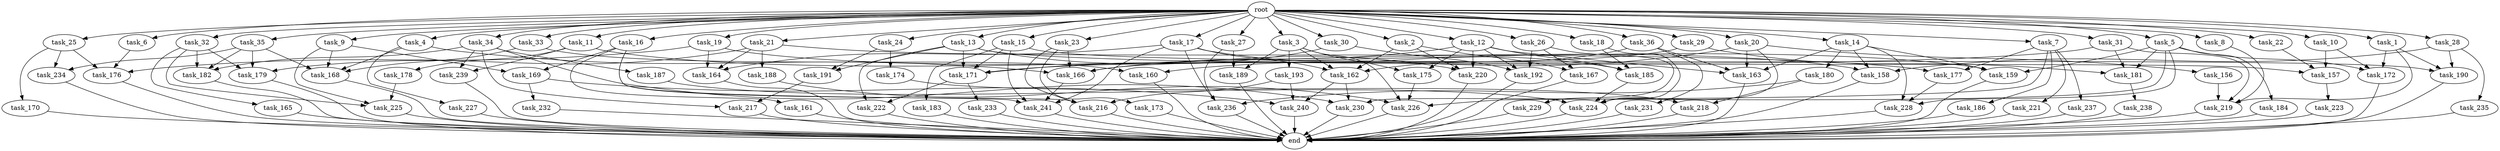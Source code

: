 digraph G {
  root [size="0.000000"];
  task_11 [size="1024.000000"];
  task_234 [size="249108103168.000000"];
  task_239 [size="1279900254208.000000"];
  task_233 [size="695784701952.000000"];
  task_185 [size="970662608896.000000"];
  task_2 [size="1024.000000"];
  task_182 [size="927712935936.000000"];
  task_21 [size="1024.000000"];
  task_164 [size="764504178688.000000"];
  task_23 [size="1024.000000"];
  task_35 [size="1024.000000"];
  task_162 [size="1400159338496.000000"];
  task_33 [size="1024.000000"];
  task_176 [size="712964571136.000000"];
  task_232 [size="214748364800.000000"];
  task_217 [size="1554778161152.000000"];
  task_231 [size="420906795008.000000"];
  task_14 [size="1024.000000"];
  task_157 [size="1151051235328.000000"];
  task_178 [size="420906795008.000000"];
  task_3 [size="1024.000000"];
  task_236 [size="635655159808.000000"];
  task_221 [size="549755813888.000000"];
  task_226 [size="1829656068096.000000"];
  task_225 [size="1589137899520.000000"];
  task_187 [size="858993459200.000000"];
  task_18 [size="1024.000000"];
  task_28 [size="1024.000000"];
  task_173 [size="858993459200.000000"];
  task_22 [size="1024.000000"];
  task_165 [size="34359738368.000000"];
  task_216 [size="1829656068096.000000"];
  task_220 [size="592705486848.000000"];
  task_5 [size="1024.000000"];
  task_156 [size="858993459200.000000"];
  task_30 [size="1024.000000"];
  task_179 [size="618475290624.000000"];
  task_193 [size="420906795008.000000"];
  end [size="0.000000"];
  task_183 [size="34359738368.000000"];
  task_9 [size="1024.000000"];
  task_168 [size="2121713844224.000000"];
  task_27 [size="1024.000000"];
  task_238 [size="77309411328.000000"];
  task_158 [size="944892805120.000000"];
  task_223 [size="214748364800.000000"];
  task_34 [size="1024.000000"];
  task_166 [size="2241972928512.000000"];
  task_169 [size="1116691496960.000000"];
  task_227 [size="695784701952.000000"];
  task_160 [size="1554778161152.000000"];
  task_230 [size="1211180777472.000000"];
  task_186 [size="549755813888.000000"];
  task_163 [size="1632087572480.000000"];
  task_172 [size="1047972020224.000000"];
  task_175 [size="558345748480.000000"];
  task_188 [size="549755813888.000000"];
  task_8 [size="1024.000000"];
  task_191 [size="171798691840.000000"];
  task_15 [size="1024.000000"];
  task_24 [size="1024.000000"];
  task_159 [size="506806140928.000000"];
  task_167 [size="970662608896.000000"];
  task_31 [size="1024.000000"];
  task_12 [size="1024.000000"];
  task_32 [size="1024.000000"];
  task_222 [size="730144440320.000000"];
  task_189 [size="841813590016.000000"];
  task_171 [size="1073741824000.000000"];
  task_224 [size="1803886264320.000000"];
  task_10 [size="1024.000000"];
  task_29 [size="1024.000000"];
  task_241 [size="901943132160.000000"];
  task_219 [size="901943132160.000000"];
  task_1 [size="1024.000000"];
  task_20 [size="1024.000000"];
  task_192 [size="1382979469312.000000"];
  task_4 [size="1024.000000"];
  task_13 [size="1024.000000"];
  task_36 [size="1024.000000"];
  task_170 [size="214748364800.000000"];
  task_235 [size="309237645312.000000"];
  task_16 [size="1024.000000"];
  task_181 [size="1073741824000.000000"];
  task_177 [size="1099511627776.000000"];
  task_228 [size="850403524608.000000"];
  task_26 [size="1024.000000"];
  task_180 [size="214748364800.000000"];
  task_25 [size="1024.000000"];
  task_19 [size="1024.000000"];
  task_229 [size="549755813888.000000"];
  task_161 [size="420906795008.000000"];
  task_184 [size="214748364800.000000"];
  task_17 [size="1024.000000"];
  task_190 [size="481036337152.000000"];
  task_237 [size="549755813888.000000"];
  task_240 [size="901943132160.000000"];
  task_6 [size="1024.000000"];
  task_7 [size="1024.000000"];
  task_218 [size="498216206336.000000"];
  task_174 [size="137438953472.000000"];

  root -> task_11 [size="1.000000"];
  root -> task_28 [size="1.000000"];
  root -> task_10 [size="1.000000"];
  root -> task_20 [size="1.000000"];
  root -> task_2 [size="1.000000"];
  root -> task_4 [size="1.000000"];
  root -> task_13 [size="1.000000"];
  root -> task_21 [size="1.000000"];
  root -> task_16 [size="1.000000"];
  root -> task_22 [size="1.000000"];
  root -> task_15 [size="1.000000"];
  root -> task_36 [size="1.000000"];
  root -> task_33 [size="1.000000"];
  root -> task_1 [size="1.000000"];
  root -> task_5 [size="1.000000"];
  root -> task_14 [size="1.000000"];
  root -> task_18 [size="1.000000"];
  root -> task_26 [size="1.000000"];
  root -> task_25 [size="1.000000"];
  root -> task_24 [size="1.000000"];
  root -> task_9 [size="1.000000"];
  root -> task_23 [size="1.000000"];
  root -> task_3 [size="1.000000"];
  root -> task_19 [size="1.000000"];
  root -> task_27 [size="1.000000"];
  root -> task_35 [size="1.000000"];
  root -> task_17 [size="1.000000"];
  root -> task_31 [size="1.000000"];
  root -> task_12 [size="1.000000"];
  root -> task_32 [size="1.000000"];
  root -> task_34 [size="1.000000"];
  root -> task_6 [size="1.000000"];
  root -> task_30 [size="1.000000"];
  root -> task_8 [size="1.000000"];
  root -> task_7 [size="1.000000"];
  root -> task_29 [size="1.000000"];
  task_11 -> task_158 [size="411041792.000000"];
  task_11 -> task_239 [size="411041792.000000"];
  task_11 -> task_178 [size="411041792.000000"];
  task_234 -> end [size="1.000000"];
  task_239 -> end [size="1.000000"];
  task_233 -> end [size="1.000000"];
  task_185 -> task_224 [size="209715200.000000"];
  task_2 -> task_220 [size="411041792.000000"];
  task_2 -> task_167 [size="411041792.000000"];
  task_2 -> task_162 [size="411041792.000000"];
  task_182 -> end [size="1.000000"];
  task_21 -> task_164 [size="536870912.000000"];
  task_21 -> task_179 [size="536870912.000000"];
  task_21 -> task_188 [size="536870912.000000"];
  task_21 -> task_177 [size="536870912.000000"];
  task_164 -> end [size="1.000000"];
  task_23 -> task_173 [size="838860800.000000"];
  task_23 -> task_216 [size="838860800.000000"];
  task_23 -> task_166 [size="838860800.000000"];
  task_35 -> task_179 [size="33554432.000000"];
  task_35 -> task_168 [size="33554432.000000"];
  task_35 -> task_234 [size="33554432.000000"];
  task_35 -> task_182 [size="33554432.000000"];
  task_162 -> task_230 [size="134217728.000000"];
  task_162 -> task_240 [size="134217728.000000"];
  task_33 -> task_168 [size="679477248.000000"];
  task_33 -> task_160 [size="679477248.000000"];
  task_176 -> end [size="1.000000"];
  task_232 -> end [size="1.000000"];
  task_217 -> end [size="1.000000"];
  task_231 -> end [size="1.000000"];
  task_14 -> task_228 [size="209715200.000000"];
  task_14 -> task_158 [size="209715200.000000"];
  task_14 -> task_180 [size="209715200.000000"];
  task_14 -> task_159 [size="209715200.000000"];
  task_14 -> task_163 [size="209715200.000000"];
  task_157 -> task_223 [size="209715200.000000"];
  task_178 -> task_225 [size="838860800.000000"];
  task_3 -> task_193 [size="411041792.000000"];
  task_3 -> task_175 [size="411041792.000000"];
  task_3 -> task_162 [size="411041792.000000"];
  task_3 -> task_226 [size="411041792.000000"];
  task_3 -> task_189 [size="411041792.000000"];
  task_236 -> end [size="1.000000"];
  task_221 -> end [size="1.000000"];
  task_226 -> end [size="1.000000"];
  task_225 -> end [size="1.000000"];
  task_187 -> task_224 [size="33554432.000000"];
  task_18 -> task_224 [size="679477248.000000"];
  task_18 -> task_185 [size="679477248.000000"];
  task_28 -> task_235 [size="301989888.000000"];
  task_28 -> task_158 [size="301989888.000000"];
  task_28 -> task_190 [size="301989888.000000"];
  task_173 -> end [size="1.000000"];
  task_22 -> task_157 [size="411041792.000000"];
  task_165 -> end [size="1.000000"];
  task_216 -> end [size="1.000000"];
  task_220 -> end [size="1.000000"];
  task_5 -> task_228 [size="209715200.000000"];
  task_5 -> task_181 [size="209715200.000000"];
  task_5 -> task_172 [size="209715200.000000"];
  task_5 -> task_184 [size="209715200.000000"];
  task_5 -> task_230 [size="209715200.000000"];
  task_5 -> task_159 [size="209715200.000000"];
  task_156 -> task_219 [size="411041792.000000"];
  task_30 -> task_171 [size="679477248.000000"];
  task_30 -> task_192 [size="679477248.000000"];
  task_179 -> end [size="1.000000"];
  task_193 -> task_216 [size="536870912.000000"];
  task_193 -> task_240 [size="536870912.000000"];
  task_183 -> end [size="1.000000"];
  task_9 -> task_168 [size="679477248.000000"];
  task_9 -> task_225 [size="679477248.000000"];
  task_9 -> task_169 [size="679477248.000000"];
  task_168 -> end [size="1.000000"];
  task_27 -> task_236 [size="411041792.000000"];
  task_27 -> task_189 [size="411041792.000000"];
  task_238 -> end [size="1.000000"];
  task_158 -> end [size="1.000000"];
  task_223 -> end [size="1.000000"];
  task_34 -> task_182 [size="838860800.000000"];
  task_34 -> task_239 [size="838860800.000000"];
  task_34 -> task_217 [size="838860800.000000"];
  task_34 -> task_230 [size="838860800.000000"];
  task_34 -> task_187 [size="838860800.000000"];
  task_166 -> task_241 [size="301989888.000000"];
  task_169 -> task_232 [size="209715200.000000"];
  task_169 -> task_240 [size="209715200.000000"];
  task_227 -> end [size="1.000000"];
  task_160 -> end [size="1.000000"];
  task_230 -> end [size="1.000000"];
  task_186 -> end [size="1.000000"];
  task_163 -> end [size="1.000000"];
  task_172 -> end [size="1.000000"];
  task_175 -> task_226 [size="301989888.000000"];
  task_188 -> task_226 [size="536870912.000000"];
  task_8 -> task_219 [size="33554432.000000"];
  task_191 -> task_217 [size="679477248.000000"];
  task_15 -> task_241 [size="33554432.000000"];
  task_15 -> task_171 [size="33554432.000000"];
  task_15 -> task_183 [size="33554432.000000"];
  task_15 -> task_190 [size="33554432.000000"];
  task_24 -> task_191 [size="134217728.000000"];
  task_24 -> task_174 [size="134217728.000000"];
  task_159 -> end [size="1.000000"];
  task_167 -> end [size="1.000000"];
  task_31 -> task_171 [size="301989888.000000"];
  task_31 -> task_219 [size="301989888.000000"];
  task_31 -> task_181 [size="301989888.000000"];
  task_12 -> task_220 [size="134217728.000000"];
  task_12 -> task_185 [size="134217728.000000"];
  task_12 -> task_192 [size="134217728.000000"];
  task_12 -> task_166 [size="134217728.000000"];
  task_12 -> task_175 [size="134217728.000000"];
  task_12 -> task_163 [size="134217728.000000"];
  task_32 -> task_179 [size="33554432.000000"];
  task_32 -> task_225 [size="33554432.000000"];
  task_32 -> task_165 [size="33554432.000000"];
  task_32 -> task_182 [size="33554432.000000"];
  task_222 -> end [size="1.000000"];
  task_189 -> end [size="1.000000"];
  task_171 -> task_233 [size="679477248.000000"];
  task_171 -> task_222 [size="679477248.000000"];
  task_224 -> end [size="1.000000"];
  task_10 -> task_172 [size="679477248.000000"];
  task_10 -> task_157 [size="679477248.000000"];
  task_29 -> task_181 [size="536870912.000000"];
  task_29 -> task_166 [size="536870912.000000"];
  task_241 -> end [size="1.000000"];
  task_219 -> end [size="1.000000"];
  task_1 -> task_172 [size="134217728.000000"];
  task_1 -> task_219 [size="134217728.000000"];
  task_1 -> task_190 [size="134217728.000000"];
  task_20 -> task_156 [size="838860800.000000"];
  task_20 -> task_160 [size="838860800.000000"];
  task_20 -> task_224 [size="838860800.000000"];
  task_20 -> task_163 [size="838860800.000000"];
  task_192 -> end [size="1.000000"];
  task_4 -> task_227 [size="679477248.000000"];
  task_4 -> task_168 [size="679477248.000000"];
  task_4 -> task_166 [size="679477248.000000"];
  task_13 -> task_191 [size="33554432.000000"];
  task_13 -> task_157 [size="33554432.000000"];
  task_13 -> task_171 [size="33554432.000000"];
  task_13 -> task_220 [size="33554432.000000"];
  task_13 -> task_222 [size="33554432.000000"];
  task_36 -> task_231 [size="411041792.000000"];
  task_36 -> task_162 [size="411041792.000000"];
  task_36 -> task_163 [size="411041792.000000"];
  task_170 -> end [size="1.000000"];
  task_235 -> end [size="1.000000"];
  task_16 -> task_241 [size="411041792.000000"];
  task_16 -> task_161 [size="411041792.000000"];
  task_16 -> task_169 [size="411041792.000000"];
  task_16 -> task_216 [size="411041792.000000"];
  task_181 -> task_238 [size="75497472.000000"];
  task_177 -> task_228 [size="411041792.000000"];
  task_228 -> end [size="1.000000"];
  task_26 -> task_229 [size="536870912.000000"];
  task_26 -> task_167 [size="536870912.000000"];
  task_26 -> task_192 [size="536870912.000000"];
  task_180 -> task_218 [size="75497472.000000"];
  task_180 -> task_236 [size="75497472.000000"];
  task_25 -> task_176 [size="209715200.000000"];
  task_25 -> task_234 [size="209715200.000000"];
  task_25 -> task_170 [size="209715200.000000"];
  task_19 -> task_164 [size="75497472.000000"];
  task_19 -> task_176 [size="75497472.000000"];
  task_19 -> task_159 [size="75497472.000000"];
  task_229 -> end [size="1.000000"];
  task_161 -> end [size="1.000000"];
  task_184 -> end [size="1.000000"];
  task_17 -> task_164 [size="134217728.000000"];
  task_17 -> task_241 [size="134217728.000000"];
  task_17 -> task_162 [size="134217728.000000"];
  task_17 -> task_185 [size="134217728.000000"];
  task_17 -> task_236 [size="134217728.000000"];
  task_190 -> end [size="1.000000"];
  task_237 -> end [size="1.000000"];
  task_240 -> end [size="1.000000"];
  task_6 -> task_176 [size="411041792.000000"];
  task_7 -> task_186 [size="536870912.000000"];
  task_7 -> task_221 [size="536870912.000000"];
  task_7 -> task_226 [size="536870912.000000"];
  task_7 -> task_177 [size="536870912.000000"];
  task_7 -> task_237 [size="536870912.000000"];
  task_218 -> end [size="1.000000"];
  task_174 -> task_218 [size="411041792.000000"];
}
